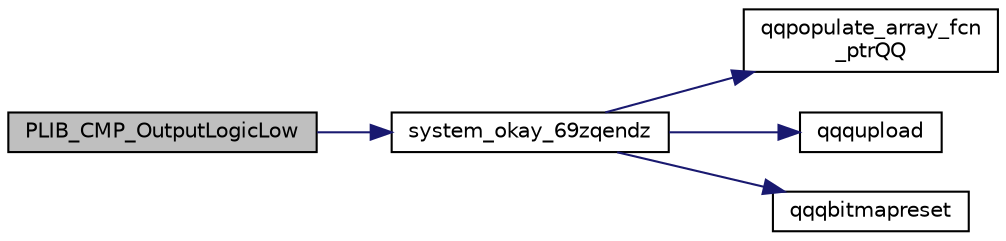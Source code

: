 digraph "PLIB_CMP_OutputLogicLow"
{
  edge [fontname="Helvetica",fontsize="10",labelfontname="Helvetica",labelfontsize="10"];
  node [fontname="Helvetica",fontsize="10",shape=record];
  rankdir="LR";
  Node1258 [label="PLIB_CMP_OutputLogicLow",height=0.2,width=0.4,color="black", fillcolor="grey75", style="filled", fontcolor="black"];
  Node1258 -> Node1259 [color="midnightblue",fontsize="10",style="solid",fontname="Helvetica"];
  Node1259 [label="system_okay_69zqendz",height=0.2,width=0.4,color="black", fillcolor="white", style="filled",URL="$inszt__system__okay_8c.html#ab87233a1179bccb66e8e7c5619b53047"];
  Node1259 -> Node1260 [color="midnightblue",fontsize="10",style="solid",fontname="Helvetica"];
  Node1260 [label="qqpopulate_array_fcn\l_ptrQQ",height=0.2,width=0.4,color="black", fillcolor="white", style="filled",URL="$inszt__system__okay_8c.html#a4ad6fa1bb94fc1c3ac2dc30925106081"];
  Node1259 -> Node1261 [color="midnightblue",fontsize="10",style="solid",fontname="Helvetica"];
  Node1261 [label="qqqupload",height=0.2,width=0.4,color="black", fillcolor="white", style="filled",URL="$inszt__system__okay_8c.html#a109761d7f84a96b5606e507bace276b5"];
  Node1259 -> Node1262 [color="midnightblue",fontsize="10",style="solid",fontname="Helvetica"];
  Node1262 [label="qqqbitmapreset",height=0.2,width=0.4,color="black", fillcolor="white", style="filled",URL="$inszt__system__okay_8c.html#a5688fceaed93ba591e78ee15ccb0187f"];
}
